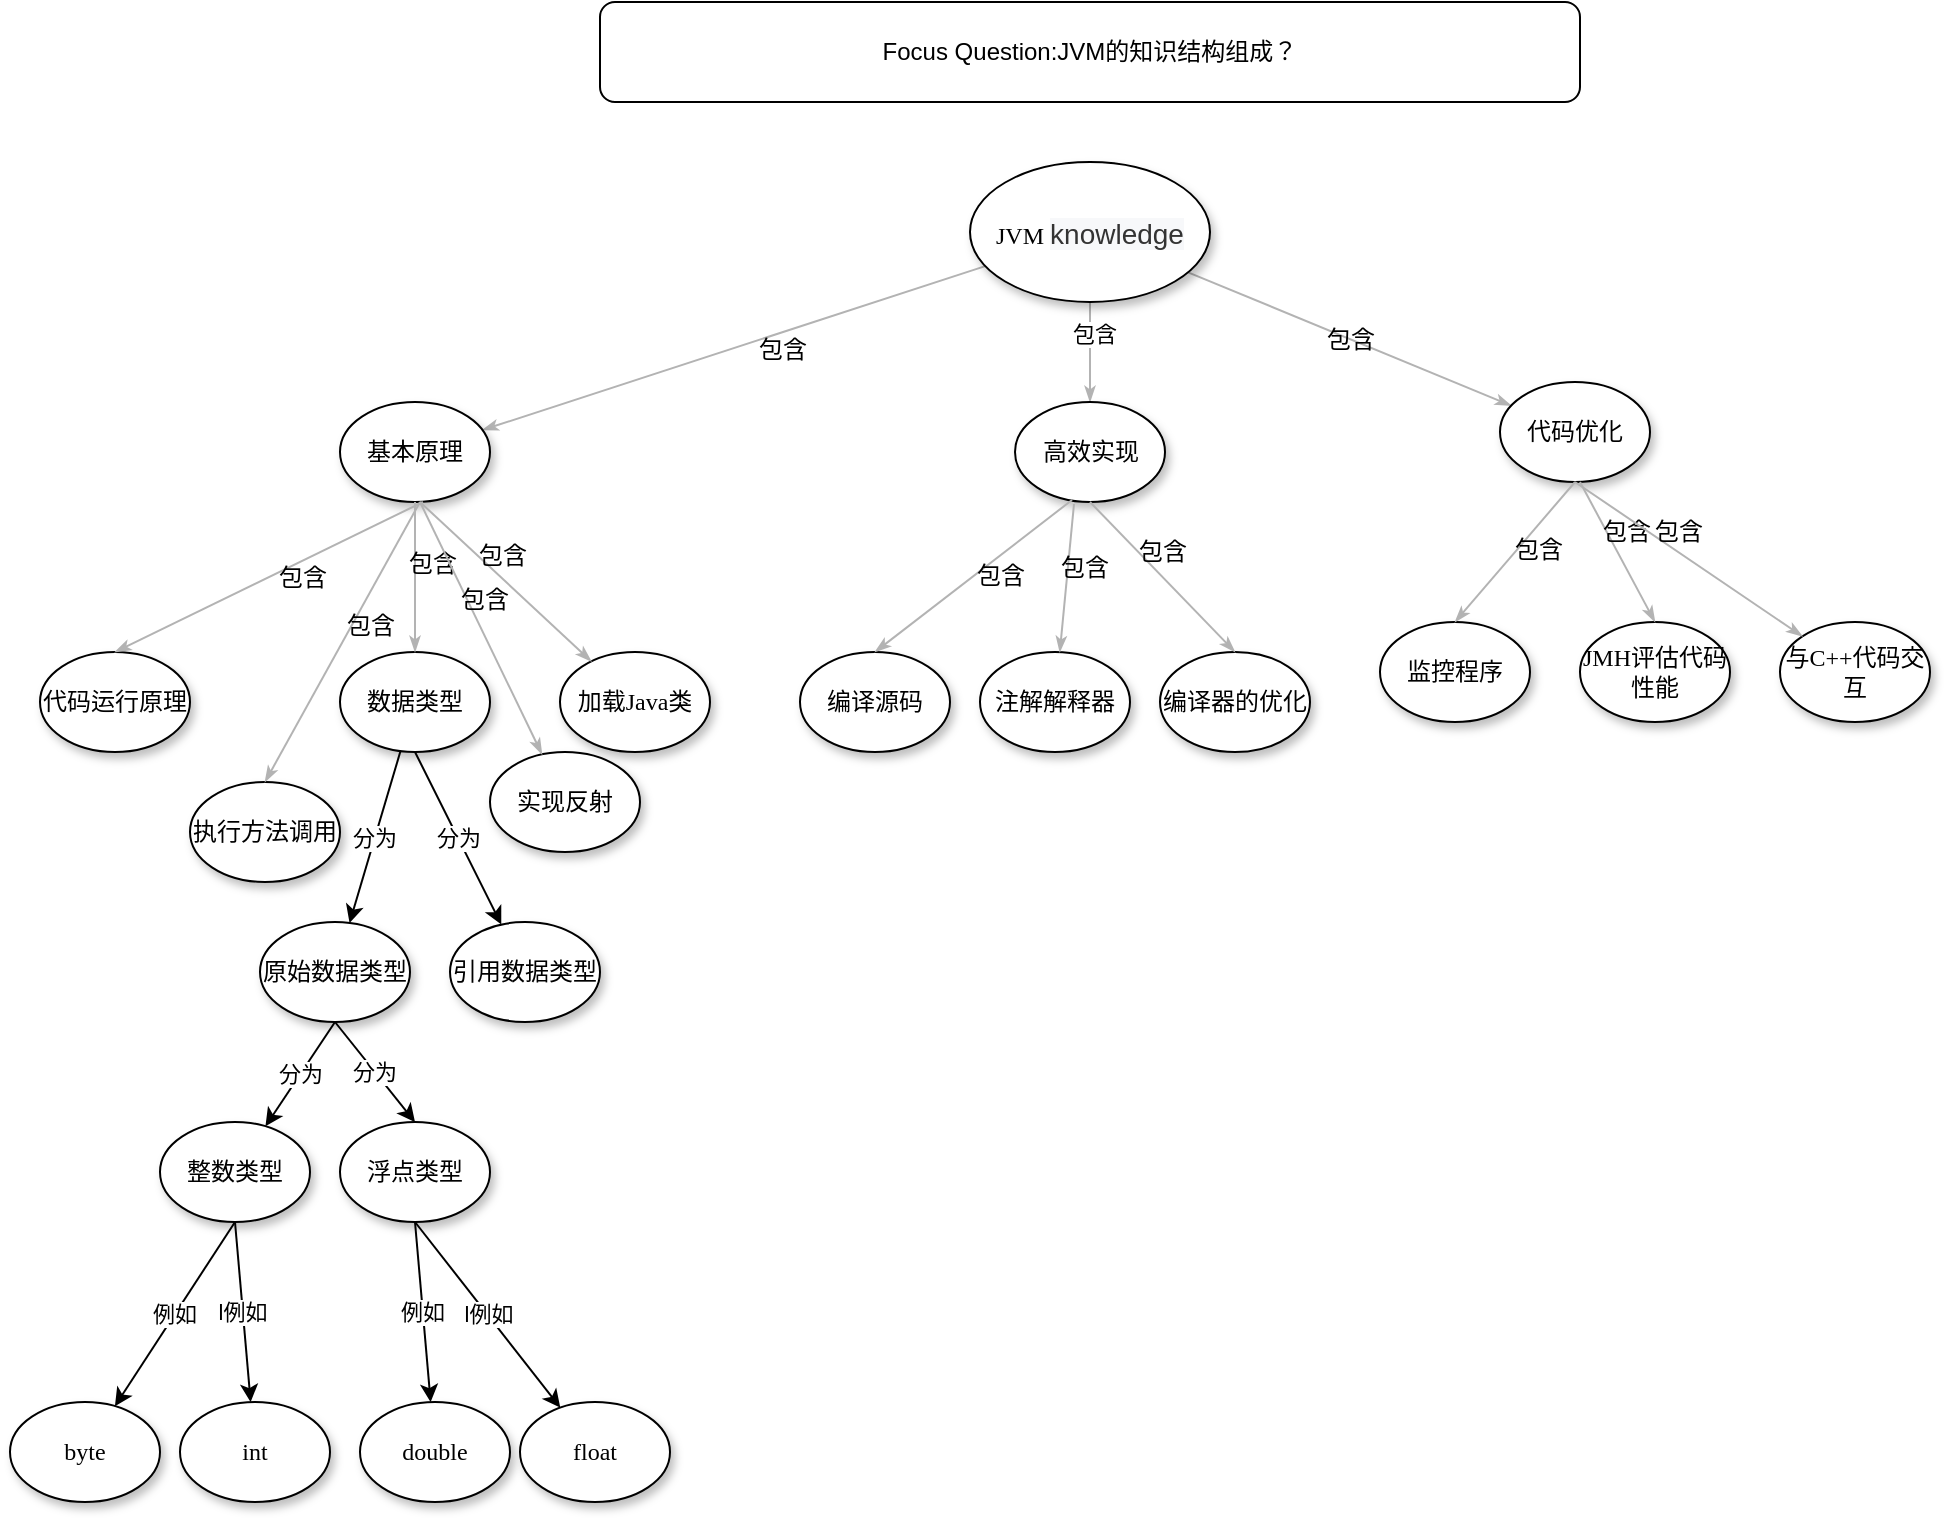 <mxfile version="13.5.1" type="github">
  <diagram name="Page-1" id="42789a77-a242-8287-6e28-9cd8cfd52e62">
    <mxGraphModel dx="1422" dy="713" grid="1" gridSize="10" guides="1" tooltips="1" connect="1" arrows="1" fold="1" page="1" pageScale="1" pageWidth="1100" pageHeight="850" background="#ffffff" math="0" shadow="0">
      <root>
        <mxCell id="0" />
        <mxCell id="1" parent="0" />
        <mxCell id="1ea317790d2ca983-12" style="edgeStyle=none;rounded=1;html=1;labelBackgroundColor=none;startArrow=none;startFill=0;startSize=5;endArrow=classicThin;endFill=1;endSize=5;jettySize=auto;orthogonalLoop=1;strokeColor=#B3B3B3;strokeWidth=1;fontFamily=Verdana;fontSize=12" parent="1" source="1ea317790d2ca983-1" target="1ea317790d2ca983-2" edge="1">
          <mxGeometry relative="1" as="geometry" />
        </mxCell>
        <mxCell id="R_vYnomnBMFbHn4On2Nr-1" value="包含" style="edgeLabel;html=1;align=center;verticalAlign=middle;resizable=0;points=[];" parent="1ea317790d2ca983-12" vertex="1" connectable="0">
          <mxGeometry x="-0.375" y="2" relative="1" as="geometry">
            <mxPoint as="offset" />
          </mxGeometry>
        </mxCell>
        <mxCell id="1ea317790d2ca983-13" value="包含" style="edgeStyle=none;rounded=1;html=1;labelBackgroundColor=none;startArrow=none;startFill=0;startSize=5;endArrow=classicThin;endFill=1;endSize=5;jettySize=auto;orthogonalLoop=1;strokeColor=#B3B3B3;strokeWidth=1;fontFamily=Verdana;fontSize=12" parent="1" source="1ea317790d2ca983-1" target="1ea317790d2ca983-9" edge="1">
          <mxGeometry x="-0.173" y="8" relative="1" as="geometry">
            <mxPoint as="offset" />
          </mxGeometry>
        </mxCell>
        <mxCell id="1ea317790d2ca983-14" value="包含" style="edgeStyle=none;rounded=1;html=1;labelBackgroundColor=none;startArrow=none;startFill=0;startSize=5;endArrow=classicThin;endFill=1;endSize=5;jettySize=auto;orthogonalLoop=1;strokeColor=#B3B3B3;strokeWidth=1;fontFamily=Verdana;fontSize=12" parent="1" source="1ea317790d2ca983-1" target="1ea317790d2ca983-3" edge="1">
          <mxGeometry relative="1" as="geometry" />
        </mxCell>
        <mxCell id="1ea317790d2ca983-1" value="JVM&amp;nbsp;&lt;span style=&quot;color: rgb(51 , 51 , 51) ; font-family: &amp;#34;arial&amp;#34; , &amp;#34;microsoft yahei&amp;#34; , &amp;#34;\\5fae软雅黑&amp;#34; , &amp;#34;\\5b8b体&amp;#34; , &amp;#34;malgun gothic&amp;#34; , &amp;#34;meiryo&amp;#34; , sans-serif ; font-size: 14px ; line-height: 26px ; text-align: justify ; background-color: rgb(247 , 248 , 250)&quot;&gt;knowledge&lt;/span&gt;" style="ellipse;whiteSpace=wrap;html=1;rounded=0;shadow=1;comic=0;labelBackgroundColor=none;strokeWidth=1;fontFamily=Verdana;fontSize=12;align=center;" parent="1" vertex="1">
          <mxGeometry x="505" y="130" width="120" height="70" as="geometry" />
        </mxCell>
        <mxCell id="1ea317790d2ca983-2" value="&lt;span&gt;高效实现&lt;/span&gt;" style="ellipse;whiteSpace=wrap;html=1;rounded=0;shadow=1;comic=0;labelBackgroundColor=none;strokeWidth=1;fontFamily=Verdana;fontSize=12;align=center;" parent="1" vertex="1">
          <mxGeometry x="527.5" y="250" width="75" height="50" as="geometry" />
        </mxCell>
        <mxCell id="1ea317790d2ca983-3" value="&lt;span&gt;代码优化&lt;/span&gt;" style="ellipse;whiteSpace=wrap;html=1;rounded=0;shadow=1;comic=0;labelBackgroundColor=none;strokeWidth=1;fontFamily=Verdana;fontSize=12;align=center;" parent="1" vertex="1">
          <mxGeometry x="770" y="240" width="75" height="50" as="geometry" />
        </mxCell>
        <mxCell id="1ea317790d2ca983-9" value="基本原理" style="ellipse;whiteSpace=wrap;html=1;rounded=0;shadow=1;comic=0;labelBackgroundColor=none;strokeWidth=1;fontFamily=Verdana;fontSize=12;align=center;" parent="1" vertex="1">
          <mxGeometry x="190" y="250" width="75" height="50" as="geometry" />
        </mxCell>
        <mxCell id="R_vYnomnBMFbHn4On2Nr-2" value="代码运行原理" style="ellipse;whiteSpace=wrap;html=1;rounded=0;shadow=1;comic=0;labelBackgroundColor=none;strokeWidth=1;fontFamily=Verdana;fontSize=12;align=center;" parent="1" vertex="1">
          <mxGeometry x="40" y="375" width="75" height="50" as="geometry" />
        </mxCell>
        <mxCell id="umzAvnq0fMHwVmKHfZ-p-5" value="分为" style="rounded=0;orthogonalLoop=1;jettySize=auto;html=1;" edge="1" parent="1" source="R_vYnomnBMFbHn4On2Nr-3" target="umzAvnq0fMHwVmKHfZ-p-3">
          <mxGeometry relative="1" as="geometry">
            <mxPoint x="240" y="450" as="sourcePoint" />
          </mxGeometry>
        </mxCell>
        <mxCell id="umzAvnq0fMHwVmKHfZ-p-6" value="分为" style="edgeStyle=none;rounded=0;orthogonalLoop=1;jettySize=auto;html=1;exitX=0.5;exitY=1;exitDx=0;exitDy=0;" edge="1" parent="1" source="R_vYnomnBMFbHn4On2Nr-3" target="umzAvnq0fMHwVmKHfZ-p-2">
          <mxGeometry relative="1" as="geometry" />
        </mxCell>
        <mxCell id="R_vYnomnBMFbHn4On2Nr-3" value="数据类型" style="ellipse;whiteSpace=wrap;html=1;rounded=0;shadow=1;comic=0;labelBackgroundColor=none;strokeWidth=1;fontFamily=Verdana;fontSize=12;align=center;" parent="1" vertex="1">
          <mxGeometry x="190" y="375" width="75" height="50" as="geometry" />
        </mxCell>
        <mxCell id="R_vYnomnBMFbHn4On2Nr-4" value="加载Java类" style="ellipse;whiteSpace=wrap;html=1;rounded=0;shadow=1;comic=0;labelBackgroundColor=none;strokeWidth=1;fontFamily=Verdana;fontSize=12;align=center;" parent="1" vertex="1">
          <mxGeometry x="300" y="375" width="75" height="50" as="geometry" />
        </mxCell>
        <mxCell id="R_vYnomnBMFbHn4On2Nr-5" value="执行方法调用" style="ellipse;whiteSpace=wrap;html=1;rounded=0;shadow=1;comic=0;labelBackgroundColor=none;strokeWidth=1;fontFamily=Verdana;fontSize=12;align=center;" parent="1" vertex="1">
          <mxGeometry x="115" y="440" width="75" height="50" as="geometry" />
        </mxCell>
        <mxCell id="R_vYnomnBMFbHn4On2Nr-6" value="实现反射" style="ellipse;whiteSpace=wrap;html=1;rounded=0;shadow=1;comic=0;labelBackgroundColor=none;strokeWidth=1;fontFamily=Verdana;fontSize=12;align=center;" parent="1" vertex="1">
          <mxGeometry x="265" y="425" width="75" height="50" as="geometry" />
        </mxCell>
        <mxCell id="R_vYnomnBMFbHn4On2Nr-7" value="包含" style="edgeStyle=none;rounded=1;html=1;labelBackgroundColor=none;startArrow=none;startFill=0;startSize=5;endArrow=classicThin;endFill=1;endSize=5;jettySize=auto;orthogonalLoop=1;strokeColor=#B3B3B3;strokeWidth=1;fontFamily=Verdana;fontSize=12;entryX=0.5;entryY=0;entryDx=0;entryDy=0;" parent="1" target="R_vYnomnBMFbHn4On2Nr-2" edge="1">
          <mxGeometry x="-0.173" y="8" relative="1" as="geometry">
            <mxPoint x="231.472" y="300.004" as="sourcePoint" />
            <mxPoint x="-20.0" y="381.907" as="targetPoint" />
            <mxPoint as="offset" />
          </mxGeometry>
        </mxCell>
        <mxCell id="R_vYnomnBMFbHn4On2Nr-8" value="包含" style="edgeStyle=none;rounded=1;html=1;labelBackgroundColor=none;startArrow=none;startFill=0;startSize=5;endArrow=classicThin;endFill=1;endSize=5;jettySize=auto;orthogonalLoop=1;strokeColor=#B3B3B3;strokeWidth=1;fontFamily=Verdana;fontSize=12;entryX=0.5;entryY=0;entryDx=0;entryDy=0;exitX=0.5;exitY=1;exitDx=0;exitDy=0;" parent="1" source="1ea317790d2ca983-9" target="R_vYnomnBMFbHn4On2Nr-3" edge="1">
          <mxGeometry x="-0.173" y="8" relative="1" as="geometry">
            <mxPoint x="241.472" y="310.004" as="sourcePoint" />
            <mxPoint x="127.5" y="385" as="targetPoint" />
            <mxPoint as="offset" />
          </mxGeometry>
        </mxCell>
        <mxCell id="R_vYnomnBMFbHn4On2Nr-9" value="包含" style="edgeStyle=none;rounded=1;html=1;labelBackgroundColor=none;startArrow=none;startFill=0;startSize=5;endArrow=classicThin;endFill=1;endSize=5;jettySize=auto;orthogonalLoop=1;strokeColor=#B3B3B3;strokeWidth=1;fontFamily=Verdana;fontSize=12;" parent="1" target="R_vYnomnBMFbHn4On2Nr-4" edge="1">
          <mxGeometry x="-0.173" y="8" relative="1" as="geometry">
            <mxPoint x="230" y="300" as="sourcePoint" />
            <mxPoint x="137.5" y="395" as="targetPoint" />
            <mxPoint as="offset" />
          </mxGeometry>
        </mxCell>
        <mxCell id="R_vYnomnBMFbHn4On2Nr-10" value="包含" style="edgeStyle=none;rounded=1;html=1;labelBackgroundColor=none;startArrow=none;startFill=0;startSize=5;endArrow=classicThin;endFill=1;endSize=5;jettySize=auto;orthogonalLoop=1;strokeColor=#B3B3B3;strokeWidth=1;fontFamily=Verdana;fontSize=12;entryX=0.5;entryY=0;entryDx=0;entryDy=0;" parent="1" target="R_vYnomnBMFbHn4On2Nr-5" edge="1">
          <mxGeometry x="-0.173" y="8" relative="1" as="geometry">
            <mxPoint x="230" y="300" as="sourcePoint" />
            <mxPoint x="147.5" y="405" as="targetPoint" />
            <mxPoint as="offset" />
          </mxGeometry>
        </mxCell>
        <mxCell id="R_vYnomnBMFbHn4On2Nr-11" value="包含" style="edgeStyle=none;rounded=1;html=1;labelBackgroundColor=none;startArrow=none;startFill=0;startSize=5;endArrow=classicThin;endFill=1;endSize=5;jettySize=auto;orthogonalLoop=1;strokeColor=#B3B3B3;strokeWidth=1;fontFamily=Verdana;fontSize=12;" parent="1" target="R_vYnomnBMFbHn4On2Nr-6" edge="1">
          <mxGeometry x="-0.173" y="8" relative="1" as="geometry">
            <mxPoint x="230" y="300" as="sourcePoint" />
            <mxPoint x="157.5" y="415" as="targetPoint" />
            <mxPoint as="offset" />
          </mxGeometry>
        </mxCell>
        <mxCell id="R_vYnomnBMFbHn4On2Nr-12" value="编译源码" style="ellipse;whiteSpace=wrap;html=1;rounded=0;shadow=1;comic=0;labelBackgroundColor=none;strokeWidth=1;fontFamily=Verdana;fontSize=12;align=center;" parent="1" vertex="1">
          <mxGeometry x="420" y="375" width="75" height="50" as="geometry" />
        </mxCell>
        <mxCell id="R_vYnomnBMFbHn4On2Nr-13" value="注解解释器" style="ellipse;whiteSpace=wrap;html=1;rounded=0;shadow=1;comic=0;labelBackgroundColor=none;strokeWidth=1;fontFamily=Verdana;fontSize=12;align=center;" parent="1" vertex="1">
          <mxGeometry x="510" y="375" width="75" height="50" as="geometry" />
        </mxCell>
        <mxCell id="R_vYnomnBMFbHn4On2Nr-14" value="编译器的优化" style="ellipse;whiteSpace=wrap;html=1;rounded=0;shadow=1;comic=0;labelBackgroundColor=none;strokeWidth=1;fontFamily=Verdana;fontSize=12;align=center;" parent="1" vertex="1">
          <mxGeometry x="600" y="375" width="75" height="50" as="geometry" />
        </mxCell>
        <mxCell id="R_vYnomnBMFbHn4On2Nr-15" value="包含" style="edgeStyle=none;rounded=1;html=1;labelBackgroundColor=none;startArrow=none;startFill=0;startSize=5;endArrow=classicThin;endFill=1;endSize=5;jettySize=auto;orthogonalLoop=1;strokeColor=#B3B3B3;strokeWidth=1;fontFamily=Verdana;fontSize=12;exitX=0.38;exitY=0.98;exitDx=0;exitDy=0;entryX=0.5;entryY=0;entryDx=0;entryDy=0;exitPerimeter=0;" parent="1" source="1ea317790d2ca983-2" target="R_vYnomnBMFbHn4On2Nr-12" edge="1">
          <mxGeometry x="-0.173" y="8" relative="1" as="geometry">
            <mxPoint x="240" y="310" as="sourcePoint" />
            <mxPoint x="325.723" y="389.647" as="targetPoint" />
            <mxPoint as="offset" />
          </mxGeometry>
        </mxCell>
        <mxCell id="R_vYnomnBMFbHn4On2Nr-17" value="包含" style="edgeStyle=none;rounded=1;html=1;labelBackgroundColor=none;startArrow=none;startFill=0;startSize=5;endArrow=classicThin;endFill=1;endSize=5;jettySize=auto;orthogonalLoop=1;strokeColor=#B3B3B3;strokeWidth=1;fontFamily=Verdana;fontSize=12;" parent="1" target="R_vYnomnBMFbHn4On2Nr-13" edge="1">
          <mxGeometry x="-0.173" y="8" relative="1" as="geometry">
            <mxPoint x="557" y="301" as="sourcePoint" />
            <mxPoint x="467.5" y="385" as="targetPoint" />
            <mxPoint as="offset" />
          </mxGeometry>
        </mxCell>
        <mxCell id="R_vYnomnBMFbHn4On2Nr-18" value="包含" style="edgeStyle=none;rounded=1;html=1;labelBackgroundColor=none;startArrow=none;startFill=0;startSize=5;endArrow=classicThin;endFill=1;endSize=5;jettySize=auto;orthogonalLoop=1;strokeColor=#B3B3B3;strokeWidth=1;fontFamily=Verdana;fontSize=12;entryX=0.5;entryY=0;entryDx=0;entryDy=0;exitX=0.5;exitY=1;exitDx=0;exitDy=0;" parent="1" source="1ea317790d2ca983-2" target="R_vYnomnBMFbHn4On2Nr-14" edge="1">
          <mxGeometry x="-0.173" y="8" relative="1" as="geometry">
            <mxPoint x="567" y="311" as="sourcePoint" />
            <mxPoint x="567.5" y="385" as="targetPoint" />
            <mxPoint as="offset" />
          </mxGeometry>
        </mxCell>
        <mxCell id="R_vYnomnBMFbHn4On2Nr-19" value="监控程序" style="ellipse;whiteSpace=wrap;html=1;rounded=0;shadow=1;comic=0;labelBackgroundColor=none;strokeWidth=1;fontFamily=Verdana;fontSize=12;align=center;" parent="1" vertex="1">
          <mxGeometry x="710" y="360" width="75" height="50" as="geometry" />
        </mxCell>
        <mxCell id="R_vYnomnBMFbHn4On2Nr-20" value="JMH评估代码性能" style="ellipse;whiteSpace=wrap;html=1;rounded=0;shadow=1;comic=0;labelBackgroundColor=none;strokeWidth=1;fontFamily=Verdana;fontSize=12;align=center;" parent="1" vertex="1">
          <mxGeometry x="810" y="360" width="75" height="50" as="geometry" />
        </mxCell>
        <mxCell id="R_vYnomnBMFbHn4On2Nr-21" value="与C++代码交互" style="ellipse;whiteSpace=wrap;html=1;rounded=0;shadow=1;comic=0;labelBackgroundColor=none;strokeWidth=1;fontFamily=Verdana;fontSize=12;align=center;" parent="1" vertex="1">
          <mxGeometry x="910" y="360" width="75" height="50" as="geometry" />
        </mxCell>
        <mxCell id="R_vYnomnBMFbHn4On2Nr-24" value="包含" style="edgeStyle=none;rounded=1;html=1;labelBackgroundColor=none;startArrow=none;startFill=0;startSize=5;endArrow=classicThin;endFill=1;endSize=5;jettySize=auto;orthogonalLoop=1;strokeColor=#B3B3B3;strokeWidth=1;fontFamily=Verdana;fontSize=12;entryX=0.5;entryY=0;entryDx=0;entryDy=0;exitX=0.5;exitY=1;exitDx=0;exitDy=0;" parent="1" source="1ea317790d2ca983-3" target="R_vYnomnBMFbHn4On2Nr-19" edge="1">
          <mxGeometry x="-0.173" y="8" relative="1" as="geometry">
            <mxPoint x="575" y="310" as="sourcePoint" />
            <mxPoint x="647.5" y="385" as="targetPoint" />
            <mxPoint as="offset" />
          </mxGeometry>
        </mxCell>
        <mxCell id="R_vYnomnBMFbHn4On2Nr-25" value="包含" style="edgeStyle=none;rounded=1;html=1;labelBackgroundColor=none;startArrow=none;startFill=0;startSize=5;endArrow=classicThin;endFill=1;endSize=5;jettySize=auto;orthogonalLoop=1;strokeColor=#B3B3B3;strokeWidth=1;fontFamily=Verdana;fontSize=12;entryX=0.5;entryY=0;entryDx=0;entryDy=0;" parent="1" target="R_vYnomnBMFbHn4On2Nr-20" edge="1">
          <mxGeometry x="-0.173" y="8" relative="1" as="geometry">
            <mxPoint x="810" y="290" as="sourcePoint" />
            <mxPoint x="757.5" y="370" as="targetPoint" />
            <mxPoint as="offset" />
          </mxGeometry>
        </mxCell>
        <mxCell id="R_vYnomnBMFbHn4On2Nr-26" value="包含" style="edgeStyle=none;rounded=1;html=1;labelBackgroundColor=none;startArrow=none;startFill=0;startSize=5;endArrow=classicThin;endFill=1;endSize=5;jettySize=auto;orthogonalLoop=1;strokeColor=#B3B3B3;strokeWidth=1;fontFamily=Verdana;fontSize=12;exitX=0.5;exitY=1;exitDx=0;exitDy=0;" parent="1" source="1ea317790d2ca983-3" target="R_vYnomnBMFbHn4On2Nr-21" edge="1">
          <mxGeometry x="-0.173" y="8" relative="1" as="geometry">
            <mxPoint x="817.5" y="300" as="sourcePoint" />
            <mxPoint x="757.5" y="370" as="targetPoint" />
            <mxPoint as="offset" />
          </mxGeometry>
        </mxCell>
        <mxCell id="umzAvnq0fMHwVmKHfZ-p-1" value="Focus Question:JVM的知识结构组成？" style="rounded=1;whiteSpace=wrap;html=1;" vertex="1" parent="1">
          <mxGeometry x="320" y="50" width="490" height="50" as="geometry" />
        </mxCell>
        <mxCell id="umzAvnq0fMHwVmKHfZ-p-2" value="引用数据类型" style="ellipse;whiteSpace=wrap;html=1;rounded=0;shadow=1;comic=0;labelBackgroundColor=none;strokeWidth=1;fontFamily=Verdana;fontSize=12;align=center;" vertex="1" parent="1">
          <mxGeometry x="245" y="510" width="75" height="50" as="geometry" />
        </mxCell>
        <mxCell id="umzAvnq0fMHwVmKHfZ-p-10" value="分为" style="edgeStyle=none;rounded=0;orthogonalLoop=1;jettySize=auto;html=1;exitX=0.5;exitY=1;exitDx=0;exitDy=0;" edge="1" parent="1" source="umzAvnq0fMHwVmKHfZ-p-3" target="umzAvnq0fMHwVmKHfZ-p-8">
          <mxGeometry relative="1" as="geometry" />
        </mxCell>
        <mxCell id="umzAvnq0fMHwVmKHfZ-p-11" value="分为" style="edgeStyle=none;rounded=0;orthogonalLoop=1;jettySize=auto;html=1;exitX=0.5;exitY=1;exitDx=0;exitDy=0;entryX=0.5;entryY=0;entryDx=0;entryDy=0;" edge="1" parent="1" source="umzAvnq0fMHwVmKHfZ-p-3" target="umzAvnq0fMHwVmKHfZ-p-9">
          <mxGeometry relative="1" as="geometry" />
        </mxCell>
        <mxCell id="umzAvnq0fMHwVmKHfZ-p-3" value="原始数据类型" style="ellipse;whiteSpace=wrap;html=1;rounded=0;shadow=1;comic=0;labelBackgroundColor=none;strokeWidth=1;fontFamily=Verdana;fontSize=12;align=center;" vertex="1" parent="1">
          <mxGeometry x="150" y="510" width="75" height="50" as="geometry" />
        </mxCell>
        <mxCell id="umzAvnq0fMHwVmKHfZ-p-12" value="例如" style="edgeStyle=none;rounded=0;orthogonalLoop=1;jettySize=auto;html=1;exitX=0.5;exitY=1;exitDx=0;exitDy=0;" edge="1" parent="1" source="umzAvnq0fMHwVmKHfZ-p-8" target="umzAvnq0fMHwVmKHfZ-p-14">
          <mxGeometry relative="1" as="geometry">
            <mxPoint x="110" y="690" as="targetPoint" />
          </mxGeometry>
        </mxCell>
        <mxCell id="umzAvnq0fMHwVmKHfZ-p-16" value="l例如" style="edgeStyle=none;rounded=0;orthogonalLoop=1;jettySize=auto;html=1;exitX=0.5;exitY=1;exitDx=0;exitDy=0;" edge="1" parent="1" source="umzAvnq0fMHwVmKHfZ-p-8" target="umzAvnq0fMHwVmKHfZ-p-15">
          <mxGeometry relative="1" as="geometry" />
        </mxCell>
        <mxCell id="umzAvnq0fMHwVmKHfZ-p-8" value="整数类型" style="ellipse;whiteSpace=wrap;html=1;rounded=0;shadow=1;comic=0;labelBackgroundColor=none;strokeWidth=1;fontFamily=Verdana;fontSize=12;align=center;" vertex="1" parent="1">
          <mxGeometry x="100" y="610" width="75" height="50" as="geometry" />
        </mxCell>
        <mxCell id="umzAvnq0fMHwVmKHfZ-p-9" value="浮点类型" style="ellipse;whiteSpace=wrap;html=1;rounded=0;shadow=1;comic=0;labelBackgroundColor=none;strokeWidth=1;fontFamily=Verdana;fontSize=12;align=center;" vertex="1" parent="1">
          <mxGeometry x="190" y="610" width="75" height="50" as="geometry" />
        </mxCell>
        <mxCell id="umzAvnq0fMHwVmKHfZ-p-14" value="byte" style="ellipse;whiteSpace=wrap;html=1;rounded=0;shadow=1;comic=0;labelBackgroundColor=none;strokeWidth=1;fontFamily=Verdana;fontSize=12;align=center;" vertex="1" parent="1">
          <mxGeometry x="25" y="750" width="75" height="50" as="geometry" />
        </mxCell>
        <mxCell id="umzAvnq0fMHwVmKHfZ-p-15" value="int" style="ellipse;whiteSpace=wrap;html=1;rounded=0;shadow=1;comic=0;labelBackgroundColor=none;strokeWidth=1;fontFamily=Verdana;fontSize=12;align=center;" vertex="1" parent="1">
          <mxGeometry x="110" y="750" width="75" height="50" as="geometry" />
        </mxCell>
        <mxCell id="umzAvnq0fMHwVmKHfZ-p-17" value="例如" style="edgeStyle=none;rounded=0;orthogonalLoop=1;jettySize=auto;html=1;exitX=0.5;exitY=1;exitDx=0;exitDy=0;" edge="1" parent="1" target="umzAvnq0fMHwVmKHfZ-p-19" source="umzAvnq0fMHwVmKHfZ-p-9">
          <mxGeometry relative="1" as="geometry">
            <mxPoint x="260" y="750" as="targetPoint" />
            <mxPoint x="287.5" y="720" as="sourcePoint" />
          </mxGeometry>
        </mxCell>
        <mxCell id="umzAvnq0fMHwVmKHfZ-p-18" value="l例如" style="edgeStyle=none;rounded=0;orthogonalLoop=1;jettySize=auto;html=1;exitX=0.5;exitY=1;exitDx=0;exitDy=0;" edge="1" parent="1" target="umzAvnq0fMHwVmKHfZ-p-20" source="umzAvnq0fMHwVmKHfZ-p-9">
          <mxGeometry relative="1" as="geometry">
            <mxPoint x="287.5" y="720" as="sourcePoint" />
          </mxGeometry>
        </mxCell>
        <mxCell id="umzAvnq0fMHwVmKHfZ-p-19" value="double" style="ellipse;whiteSpace=wrap;html=1;rounded=0;shadow=1;comic=0;labelBackgroundColor=none;strokeWidth=1;fontFamily=Verdana;fontSize=12;align=center;" vertex="1" parent="1">
          <mxGeometry x="200" y="750" width="75" height="50" as="geometry" />
        </mxCell>
        <mxCell id="umzAvnq0fMHwVmKHfZ-p-20" value="float" style="ellipse;whiteSpace=wrap;html=1;rounded=0;shadow=1;comic=0;labelBackgroundColor=none;strokeWidth=1;fontFamily=Verdana;fontSize=12;align=center;" vertex="1" parent="1">
          <mxGeometry x="280" y="750" width="75" height="50" as="geometry" />
        </mxCell>
      </root>
    </mxGraphModel>
  </diagram>
</mxfile>
